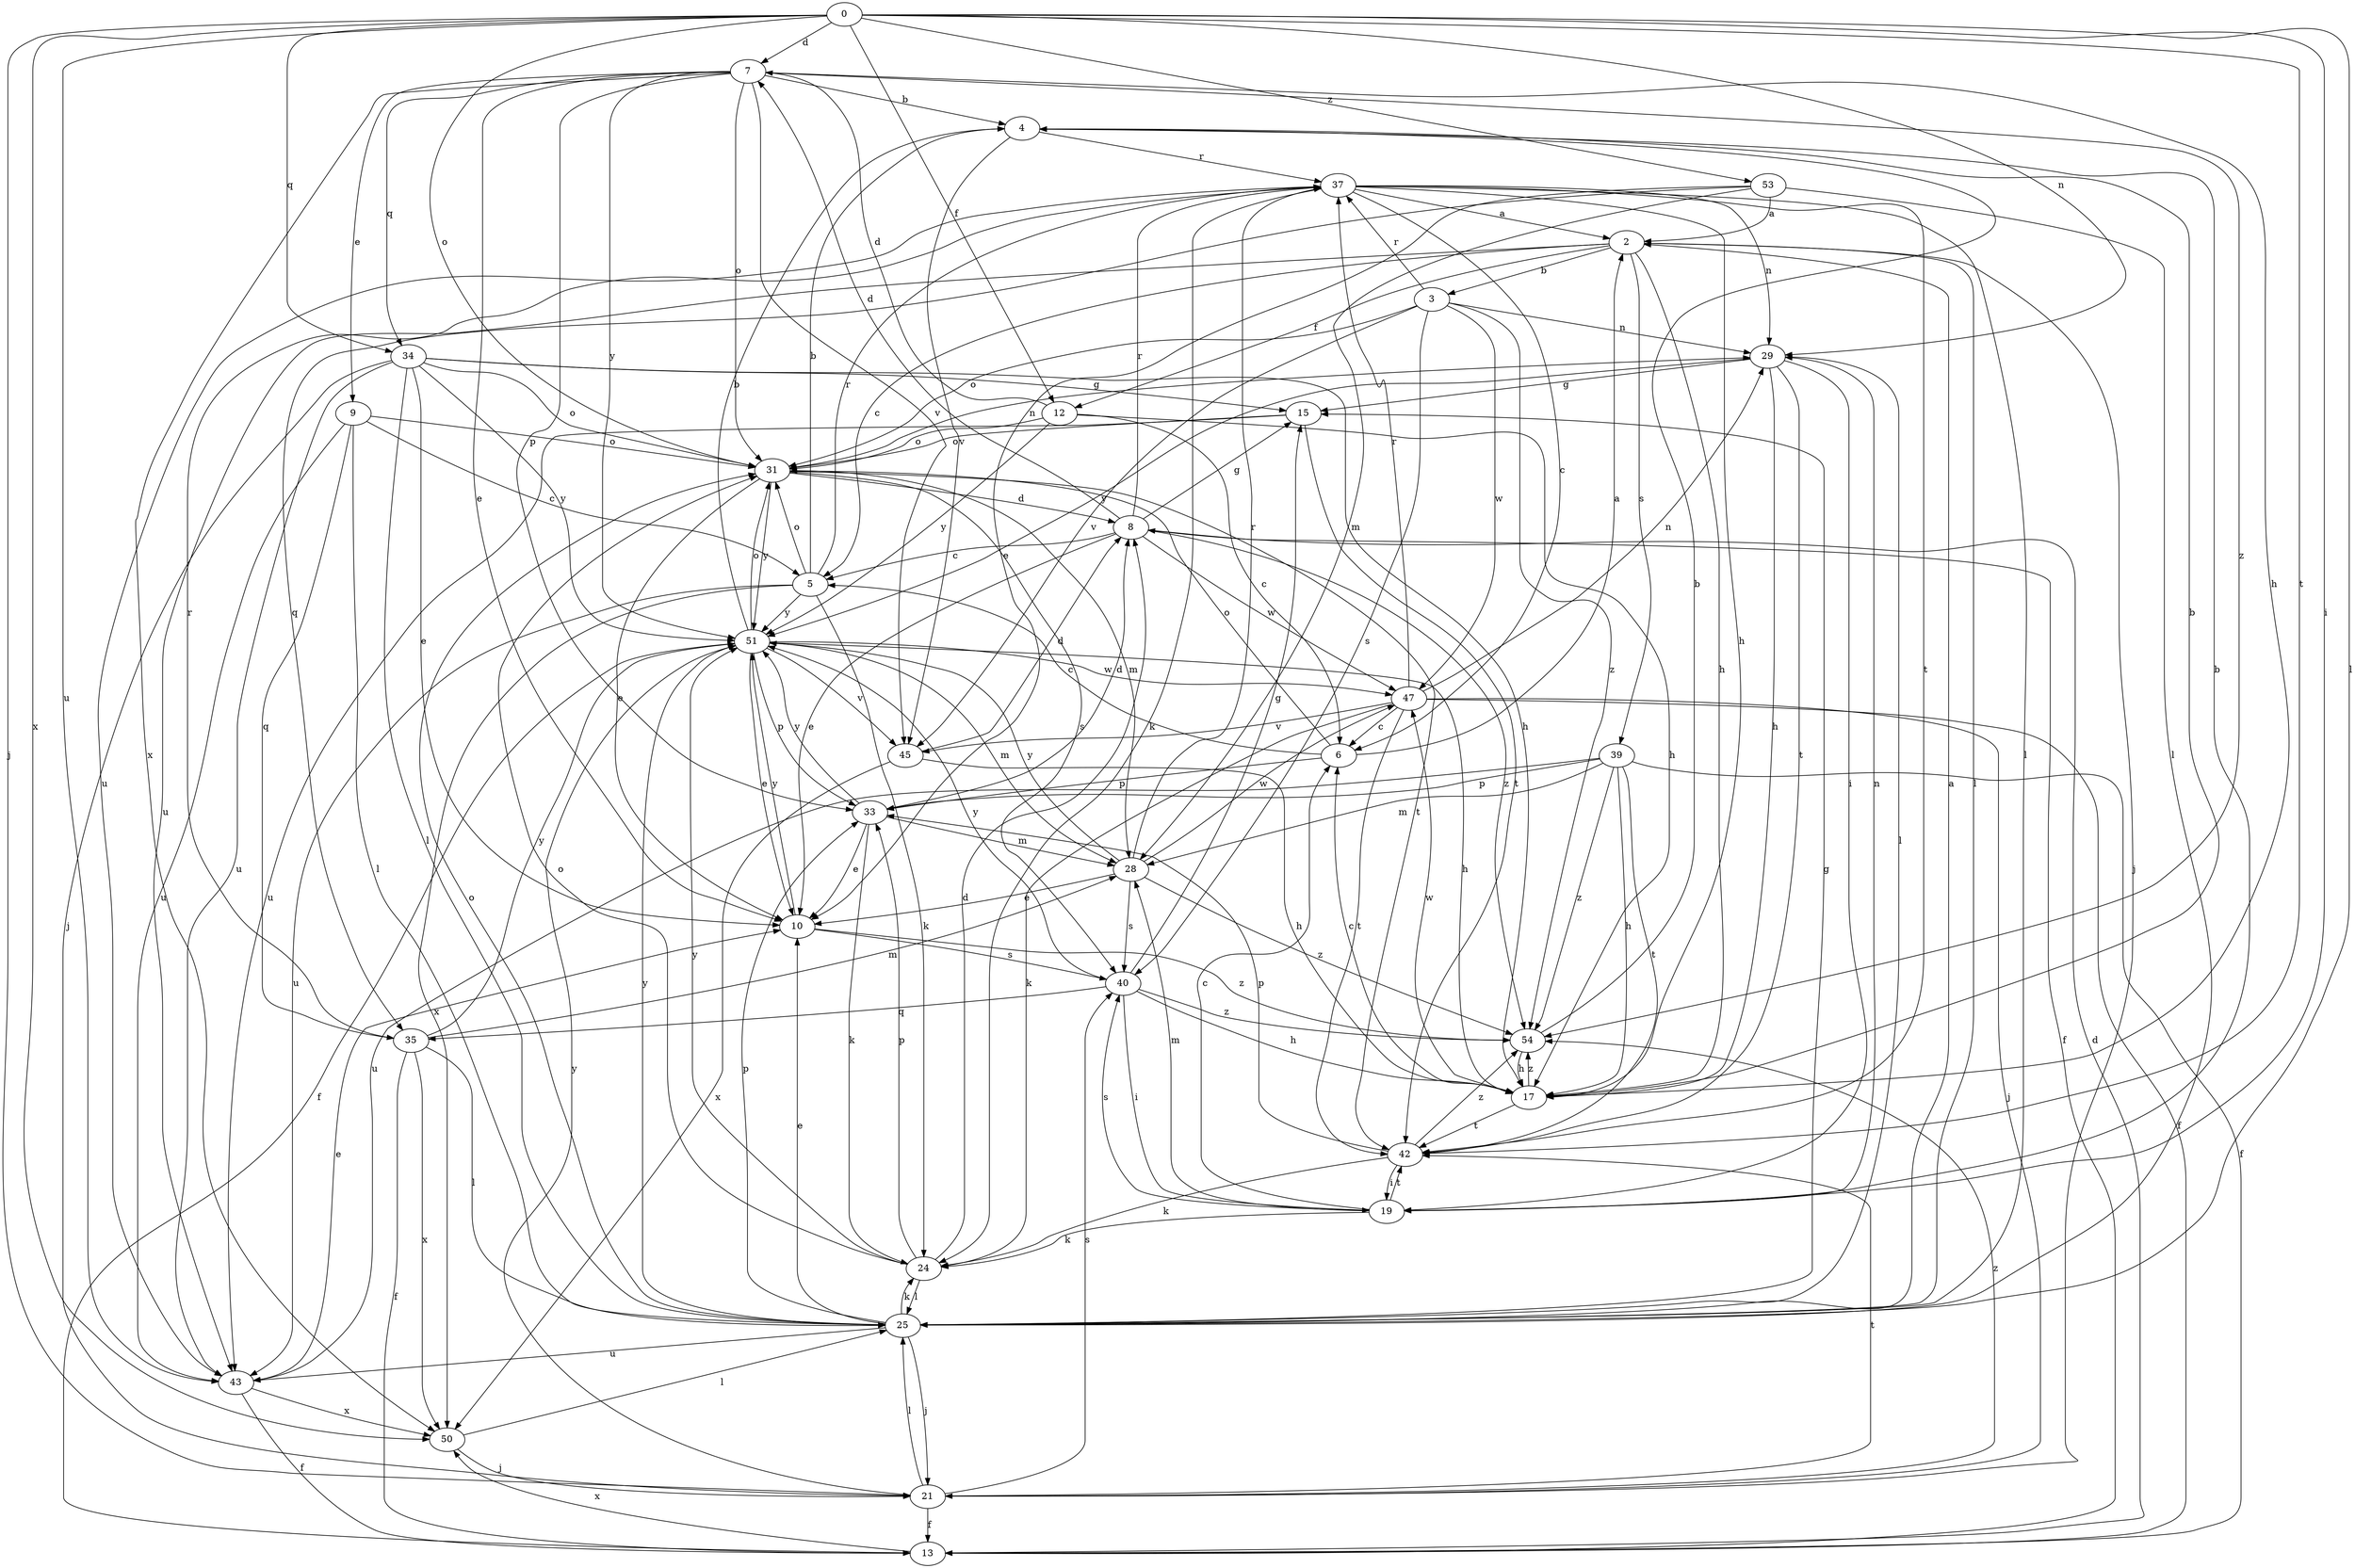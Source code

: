 strict digraph  {
0;
2;
3;
4;
5;
6;
7;
8;
9;
10;
12;
13;
15;
17;
19;
21;
24;
25;
28;
29;
31;
33;
34;
35;
37;
39;
40;
42;
43;
45;
47;
50;
51;
53;
54;
0 -> 7  [label=d];
0 -> 12  [label=f];
0 -> 19  [label=i];
0 -> 21  [label=j];
0 -> 25  [label=l];
0 -> 29  [label=n];
0 -> 31  [label=o];
0 -> 34  [label=q];
0 -> 42  [label=t];
0 -> 43  [label=u];
0 -> 50  [label=x];
0 -> 53  [label=z];
2 -> 3  [label=b];
2 -> 5  [label=c];
2 -> 12  [label=f];
2 -> 17  [label=h];
2 -> 21  [label=j];
2 -> 25  [label=l];
2 -> 39  [label=s];
2 -> 43  [label=u];
3 -> 29  [label=n];
3 -> 31  [label=o];
3 -> 37  [label=r];
3 -> 40  [label=s];
3 -> 45  [label=v];
3 -> 47  [label=w];
3 -> 54  [label=z];
4 -> 37  [label=r];
4 -> 45  [label=v];
5 -> 4  [label=b];
5 -> 24  [label=k];
5 -> 31  [label=o];
5 -> 37  [label=r];
5 -> 43  [label=u];
5 -> 50  [label=x];
5 -> 51  [label=y];
6 -> 2  [label=a];
6 -> 5  [label=c];
6 -> 31  [label=o];
6 -> 33  [label=p];
7 -> 4  [label=b];
7 -> 9  [label=e];
7 -> 10  [label=e];
7 -> 17  [label=h];
7 -> 31  [label=o];
7 -> 33  [label=p];
7 -> 34  [label=q];
7 -> 45  [label=v];
7 -> 50  [label=x];
7 -> 51  [label=y];
7 -> 54  [label=z];
8 -> 5  [label=c];
8 -> 7  [label=d];
8 -> 10  [label=e];
8 -> 13  [label=f];
8 -> 15  [label=g];
8 -> 37  [label=r];
8 -> 47  [label=w];
8 -> 54  [label=z];
9 -> 5  [label=c];
9 -> 25  [label=l];
9 -> 31  [label=o];
9 -> 35  [label=q];
9 -> 43  [label=u];
10 -> 40  [label=s];
10 -> 51  [label=y];
10 -> 54  [label=z];
12 -> 6  [label=c];
12 -> 7  [label=d];
12 -> 17  [label=h];
12 -> 31  [label=o];
12 -> 51  [label=y];
13 -> 8  [label=d];
13 -> 50  [label=x];
15 -> 31  [label=o];
15 -> 42  [label=t];
15 -> 43  [label=u];
17 -> 4  [label=b];
17 -> 6  [label=c];
17 -> 42  [label=t];
17 -> 47  [label=w];
17 -> 54  [label=z];
19 -> 4  [label=b];
19 -> 6  [label=c];
19 -> 24  [label=k];
19 -> 28  [label=m];
19 -> 29  [label=n];
19 -> 40  [label=s];
19 -> 42  [label=t];
21 -> 13  [label=f];
21 -> 25  [label=l];
21 -> 40  [label=s];
21 -> 42  [label=t];
21 -> 51  [label=y];
21 -> 54  [label=z];
24 -> 8  [label=d];
24 -> 25  [label=l];
24 -> 31  [label=o];
24 -> 33  [label=p];
24 -> 51  [label=y];
25 -> 2  [label=a];
25 -> 10  [label=e];
25 -> 15  [label=g];
25 -> 21  [label=j];
25 -> 24  [label=k];
25 -> 31  [label=o];
25 -> 33  [label=p];
25 -> 43  [label=u];
25 -> 51  [label=y];
28 -> 10  [label=e];
28 -> 37  [label=r];
28 -> 40  [label=s];
28 -> 47  [label=w];
28 -> 51  [label=y];
28 -> 54  [label=z];
29 -> 15  [label=g];
29 -> 17  [label=h];
29 -> 19  [label=i];
29 -> 25  [label=l];
29 -> 42  [label=t];
29 -> 51  [label=y];
31 -> 8  [label=d];
31 -> 10  [label=e];
31 -> 28  [label=m];
31 -> 29  [label=n];
31 -> 40  [label=s];
31 -> 42  [label=t];
31 -> 51  [label=y];
33 -> 8  [label=d];
33 -> 10  [label=e];
33 -> 24  [label=k];
33 -> 28  [label=m];
33 -> 51  [label=y];
34 -> 10  [label=e];
34 -> 15  [label=g];
34 -> 17  [label=h];
34 -> 21  [label=j];
34 -> 25  [label=l];
34 -> 31  [label=o];
34 -> 43  [label=u];
34 -> 51  [label=y];
35 -> 13  [label=f];
35 -> 25  [label=l];
35 -> 28  [label=m];
35 -> 37  [label=r];
35 -> 50  [label=x];
35 -> 51  [label=y];
37 -> 2  [label=a];
37 -> 6  [label=c];
37 -> 17  [label=h];
37 -> 24  [label=k];
37 -> 25  [label=l];
37 -> 29  [label=n];
37 -> 42  [label=t];
37 -> 43  [label=u];
39 -> 13  [label=f];
39 -> 17  [label=h];
39 -> 28  [label=m];
39 -> 33  [label=p];
39 -> 42  [label=t];
39 -> 43  [label=u];
39 -> 54  [label=z];
40 -> 15  [label=g];
40 -> 17  [label=h];
40 -> 19  [label=i];
40 -> 35  [label=q];
40 -> 51  [label=y];
40 -> 54  [label=z];
42 -> 19  [label=i];
42 -> 24  [label=k];
42 -> 33  [label=p];
42 -> 54  [label=z];
43 -> 10  [label=e];
43 -> 13  [label=f];
43 -> 50  [label=x];
45 -> 8  [label=d];
45 -> 17  [label=h];
45 -> 50  [label=x];
47 -> 6  [label=c];
47 -> 13  [label=f];
47 -> 21  [label=j];
47 -> 24  [label=k];
47 -> 29  [label=n];
47 -> 37  [label=r];
47 -> 42  [label=t];
47 -> 45  [label=v];
50 -> 21  [label=j];
50 -> 25  [label=l];
51 -> 4  [label=b];
51 -> 10  [label=e];
51 -> 13  [label=f];
51 -> 17  [label=h];
51 -> 28  [label=m];
51 -> 31  [label=o];
51 -> 33  [label=p];
51 -> 45  [label=v];
51 -> 47  [label=w];
53 -> 2  [label=a];
53 -> 10  [label=e];
53 -> 25  [label=l];
53 -> 28  [label=m];
53 -> 35  [label=q];
54 -> 4  [label=b];
54 -> 17  [label=h];
}
